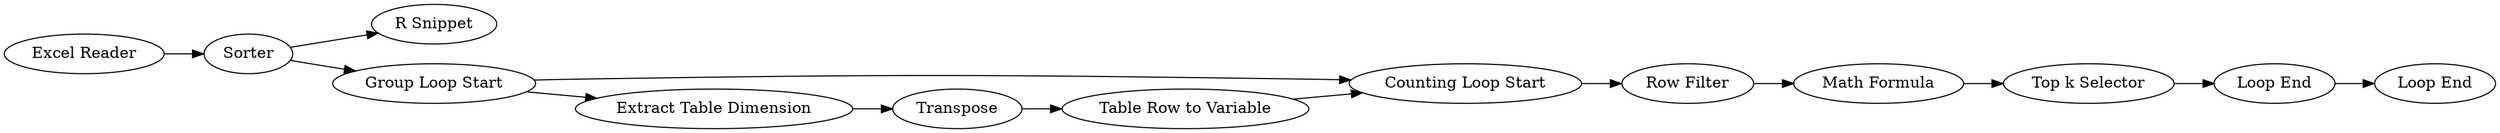 digraph {
	"-762254641504804945_23" [label=Transpose]
	"-762254641504804945_28" [label="Counting Loop Start"]
	"-762254641504804945_22" [label="Extract Table Dimension"]
	"-762254641504804945_20" [label="R Snippet"]
	"-762254641504804945_30" [label="Math Formula"]
	"-762254641504804945_33" [label="Loop End"]
	"-762254641504804945_35" [label="Loop End"]
	"-762254641504804945_31" [label="Row Filter"]
	"-762254641504804945_21" [label="Group Loop Start"]
	"-762254641504804945_1" [label="Excel Reader"]
	"-762254641504804945_34" [label="Top k Selector"]
	"-762254641504804945_27" [label="Table Row to Variable"]
	"-762254641504804945_2" [label=Sorter]
	"-762254641504804945_21" -> "-762254641504804945_28"
	"-762254641504804945_21" -> "-762254641504804945_22"
	"-762254641504804945_22" -> "-762254641504804945_23"
	"-762254641504804945_2" -> "-762254641504804945_21"
	"-762254641504804945_30" -> "-762254641504804945_34"
	"-762254641504804945_33" -> "-762254641504804945_35"
	"-762254641504804945_2" -> "-762254641504804945_20"
	"-762254641504804945_28" -> "-762254641504804945_31"
	"-762254641504804945_27" -> "-762254641504804945_28"
	"-762254641504804945_1" -> "-762254641504804945_2"
	"-762254641504804945_31" -> "-762254641504804945_30"
	"-762254641504804945_23" -> "-762254641504804945_27"
	"-762254641504804945_34" -> "-762254641504804945_33"
	rankdir=LR
}

